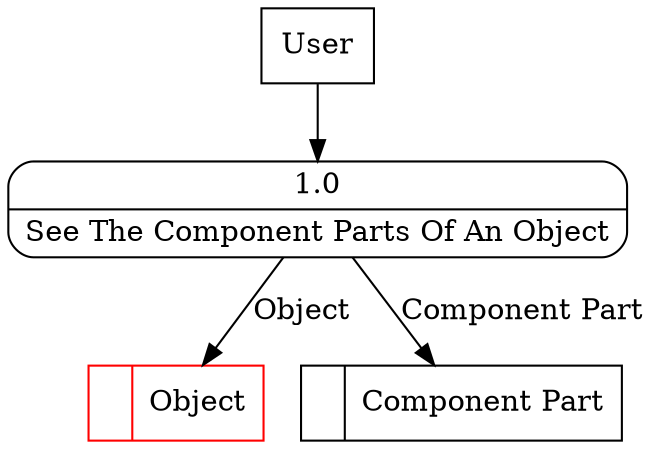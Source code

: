 digraph dfd2{ 
node[shape=record]
200 [label="<f0>  |<f1> Object " color=red];
201 [label="<f0>  |<f1> Component Part " ];
202 [label="User" shape=box];
203 [label="{<f0> 1.0|<f1> See The Component Parts Of An Object }" shape=Mrecord];
202 -> 203
203 -> 201 [label="Component Part"]
203 -> 200 [label="Object"]
}